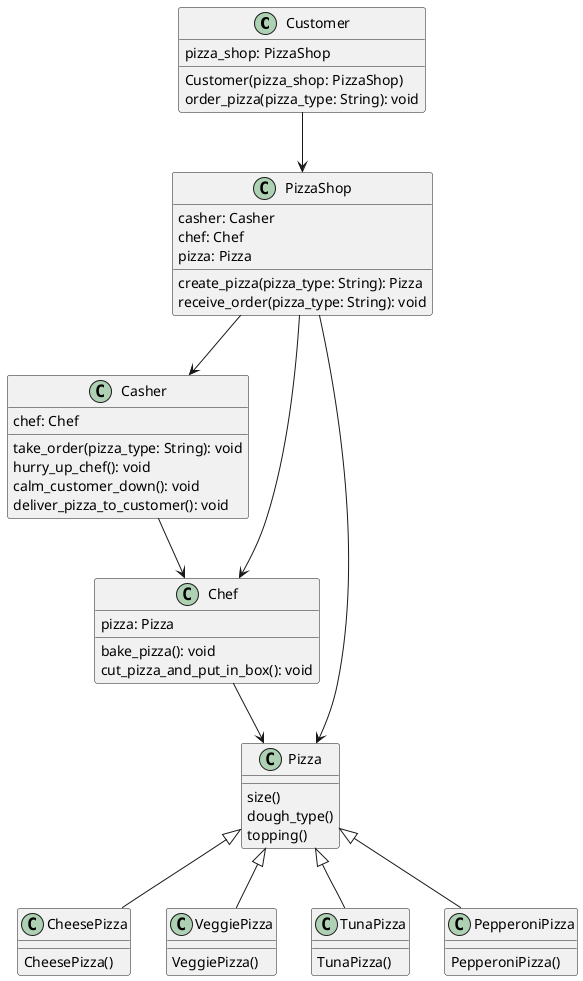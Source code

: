 /'
Copyright (c) 2025 Ahmed R. Sadik, Honda Research Institute Europe GmbH

This source code is licensed under the MIT License found in the
LICENSE file in the root directory of this source tree. This dataset contains smelly code for research and refactoring purposes.
'/

@startuml
class Customer {
    pizza_shop: PizzaShop
    Customer(pizza_shop: PizzaShop)
    order_pizza(pizza_type: String): void
}

class PizzaShop {
    casher: Casher
    chef: Chef
    pizza: Pizza
    create_pizza(pizza_type: String): Pizza
    receive_order(pizza_type: String): void
}

class Casher {
    chef: Chef
    take_order(pizza_type: String): void
    hurry_up_chef(): void
    calm_customer_down(): void
    deliver_pizza_to_customer(): void
}

class Chef {
    pizza: Pizza
    bake_pizza(): void
    cut_pizza_and_put_in_box(): void
}

class Pizza {
    size()
    dough_type()
    topping()
}

class CheesePizza {
    CheesePizza()
}

class VeggiePizza {
    VeggiePizza()
}

class TunaPizza {
    TunaPizza()
}

class PepperoniPizza {
    PepperoniPizza()
}

Customer --> PizzaShop
PizzaShop --> Casher
PizzaShop --> Chef
PizzaShop --> Pizza
Casher --> Chef
Chef --> Pizza
Pizza <|-- CheesePizza
Pizza <|-- VeggiePizza
Pizza <|-- TunaPizza
Pizza <|-- PepperoniPizza
@enduml




